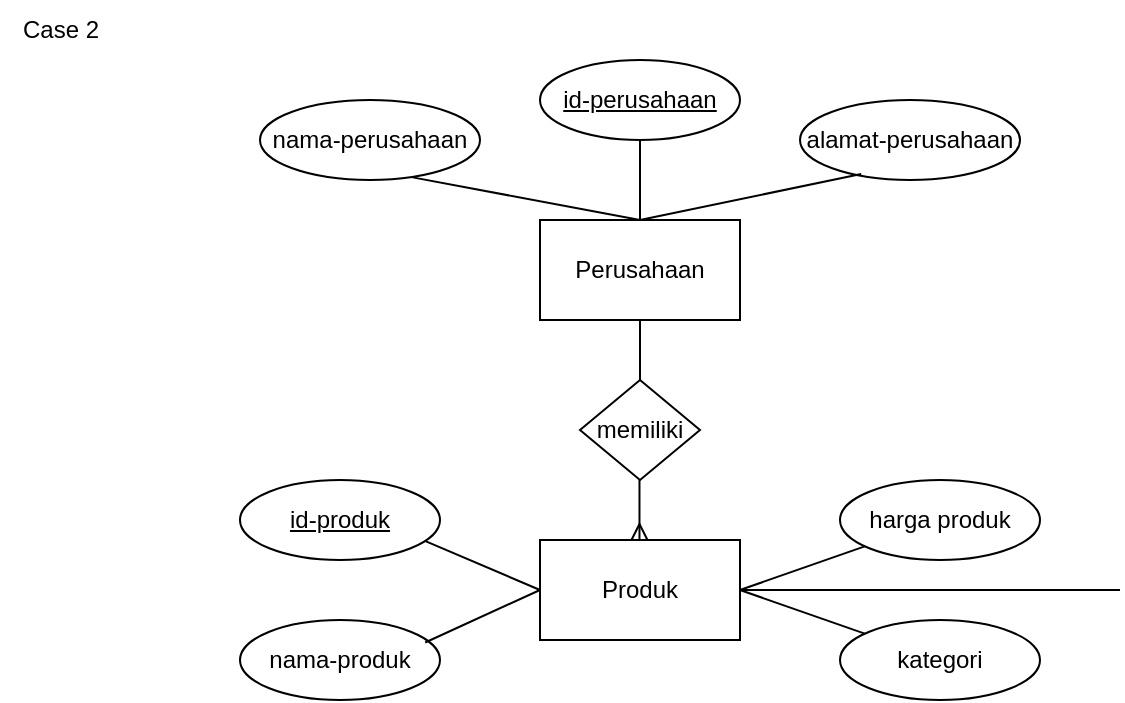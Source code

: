 <mxfile version="21.0.6" type="github">
  <diagram name="Page-1" id="Ky6xbdd2wmTj1Mj3_75G">
    <mxGraphModel dx="1032" dy="557" grid="1" gridSize="10" guides="1" tooltips="1" connect="1" arrows="1" fold="1" page="1" pageScale="1" pageWidth="850" pageHeight="1100" math="0" shadow="0">
      <root>
        <mxCell id="0" />
        <mxCell id="1" parent="0" />
        <mxCell id="z4PcFgmPRDwHXmjGW__j-1" value="Case 2" style="text;html=1;align=center;verticalAlign=middle;resizable=0;points=[];autosize=1;strokeColor=none;fillColor=none;" parent="1" vertex="1">
          <mxGeometry x="30" y="10" width="60" height="30" as="geometry" />
        </mxCell>
        <mxCell id="z4PcFgmPRDwHXmjGW__j-18" value="Perusahaan" style="html=1;dashed=0;whiteSpace=wrap;" parent="1" vertex="1">
          <mxGeometry x="300" y="120" width="100" height="50" as="geometry" />
        </mxCell>
        <mxCell id="z4PcFgmPRDwHXmjGW__j-19" value="&lt;u&gt;id-perusahaan&lt;/u&gt;" style="ellipse;whiteSpace=wrap;html=1;align=center;" parent="1" vertex="1">
          <mxGeometry x="300" y="40" width="100" height="40" as="geometry" />
        </mxCell>
        <mxCell id="z4PcFgmPRDwHXmjGW__j-20" value="nama-perusahaan" style="ellipse;whiteSpace=wrap;html=1;align=center;" parent="1" vertex="1">
          <mxGeometry x="160" y="60" width="110" height="40" as="geometry" />
        </mxCell>
        <mxCell id="z4PcFgmPRDwHXmjGW__j-21" value="alamat-perusahaan" style="ellipse;whiteSpace=wrap;html=1;align=center;" parent="1" vertex="1">
          <mxGeometry x="430" y="60" width="110" height="40" as="geometry" />
        </mxCell>
        <mxCell id="z4PcFgmPRDwHXmjGW__j-24" value="" style="endArrow=none;html=1;rounded=0;entryX=0.5;entryY=0;entryDx=0;entryDy=0;exitX=0.5;exitY=1;exitDx=0;exitDy=0;" parent="1" source="z4PcFgmPRDwHXmjGW__j-19" target="z4PcFgmPRDwHXmjGW__j-18" edge="1">
          <mxGeometry relative="1" as="geometry">
            <mxPoint x="300" y="70" as="sourcePoint" />
            <mxPoint x="380" y="130" as="targetPoint" />
          </mxGeometry>
        </mxCell>
        <mxCell id="z4PcFgmPRDwHXmjGW__j-26" value="" style="endArrow=none;html=1;rounded=0;entryX=0.5;entryY=0;entryDx=0;entryDy=0;exitX=0.694;exitY=0.967;exitDx=0;exitDy=0;exitPerimeter=0;" parent="1" source="z4PcFgmPRDwHXmjGW__j-20" target="z4PcFgmPRDwHXmjGW__j-18" edge="1">
          <mxGeometry relative="1" as="geometry">
            <mxPoint x="360" y="90" as="sourcePoint" />
            <mxPoint x="360" y="130" as="targetPoint" />
          </mxGeometry>
        </mxCell>
        <mxCell id="z4PcFgmPRDwHXmjGW__j-27" value="" style="endArrow=none;html=1;rounded=0;exitX=0.278;exitY=0.925;exitDx=0;exitDy=0;exitPerimeter=0;" parent="1" source="z4PcFgmPRDwHXmjGW__j-21" edge="1">
          <mxGeometry relative="1" as="geometry">
            <mxPoint x="460" y="120" as="sourcePoint" />
            <mxPoint x="350" y="120" as="targetPoint" />
          </mxGeometry>
        </mxCell>
        <mxCell id="z4PcFgmPRDwHXmjGW__j-30" style="edgeStyle=orthogonalEdgeStyle;rounded=0;orthogonalLoop=1;jettySize=auto;html=1;entryX=0.5;entryY=1;entryDx=0;entryDy=0;endArrow=none;endFill=0;" parent="1" source="z4PcFgmPRDwHXmjGW__j-29" target="z4PcFgmPRDwHXmjGW__j-18" edge="1">
          <mxGeometry relative="1" as="geometry" />
        </mxCell>
        <mxCell id="z4PcFgmPRDwHXmjGW__j-29" value="memiliki" style="shape=rhombus;html=1;dashed=0;whiteSpace=wrap;perimeter=rhombusPerimeter;" parent="1" vertex="1">
          <mxGeometry x="320" y="200" width="60" height="50" as="geometry" />
        </mxCell>
        <mxCell id="z4PcFgmPRDwHXmjGW__j-31" value="Produk" style="html=1;dashed=0;whiteSpace=wrap;" parent="1" vertex="1">
          <mxGeometry x="300" y="280" width="100" height="50" as="geometry" />
        </mxCell>
        <mxCell id="z4PcFgmPRDwHXmjGW__j-32" style="edgeStyle=orthogonalEdgeStyle;rounded=0;orthogonalLoop=1;jettySize=auto;html=1;entryX=0.5;entryY=1;entryDx=0;entryDy=0;endArrow=none;endFill=0;startArrow=ERmany;startFill=0;" parent="1" edge="1">
          <mxGeometry relative="1" as="geometry">
            <mxPoint x="349.74" y="280" as="sourcePoint" />
            <mxPoint x="349.74" y="250" as="targetPoint" />
          </mxGeometry>
        </mxCell>
        <mxCell id="z4PcFgmPRDwHXmjGW__j-33" value="&lt;u&gt;id-produk&lt;/u&gt;" style="ellipse;whiteSpace=wrap;html=1;align=center;" parent="1" vertex="1">
          <mxGeometry x="150" y="250" width="100" height="40" as="geometry" />
        </mxCell>
        <mxCell id="z4PcFgmPRDwHXmjGW__j-35" value="nama-produk" style="ellipse;whiteSpace=wrap;html=1;align=center;" parent="1" vertex="1">
          <mxGeometry x="150" y="320" width="100" height="40" as="geometry" />
        </mxCell>
        <mxCell id="z4PcFgmPRDwHXmjGW__j-36" value="harga produk" style="ellipse;whiteSpace=wrap;html=1;align=center;" parent="1" vertex="1">
          <mxGeometry x="450" y="250" width="100" height="40" as="geometry" />
        </mxCell>
        <mxCell id="z4PcFgmPRDwHXmjGW__j-37" value="kategori" style="ellipse;whiteSpace=wrap;html=1;align=center;" parent="1" vertex="1">
          <mxGeometry x="450" y="320" width="100" height="40" as="geometry" />
        </mxCell>
        <mxCell id="z4PcFgmPRDwHXmjGW__j-39" value="" style="endArrow=none;html=1;rounded=0;entryX=0;entryY=0.5;entryDx=0;entryDy=0;exitX=0.927;exitY=0.764;exitDx=0;exitDy=0;exitPerimeter=0;" parent="1" source="z4PcFgmPRDwHXmjGW__j-33" target="z4PcFgmPRDwHXmjGW__j-31" edge="1">
          <mxGeometry relative="1" as="geometry">
            <mxPoint x="290" y="220" as="sourcePoint" />
            <mxPoint x="290" y="260" as="targetPoint" />
          </mxGeometry>
        </mxCell>
        <mxCell id="z4PcFgmPRDwHXmjGW__j-40" value="" style="endArrow=none;html=1;rounded=0;entryX=0;entryY=0.5;entryDx=0;entryDy=0;exitX=0.926;exitY=0.281;exitDx=0;exitDy=0;exitPerimeter=0;" parent="1" source="z4PcFgmPRDwHXmjGW__j-35" target="z4PcFgmPRDwHXmjGW__j-31" edge="1">
          <mxGeometry relative="1" as="geometry">
            <mxPoint x="253" y="291" as="sourcePoint" />
            <mxPoint x="310" y="315" as="targetPoint" />
          </mxGeometry>
        </mxCell>
        <mxCell id="z4PcFgmPRDwHXmjGW__j-41" value="" style="endArrow=none;html=1;rounded=0;exitX=1;exitY=0.5;exitDx=0;exitDy=0;" parent="1" source="z4PcFgmPRDwHXmjGW__j-31" target="z4PcFgmPRDwHXmjGW__j-36" edge="1">
          <mxGeometry relative="1" as="geometry">
            <mxPoint x="260" y="340" as="sourcePoint" />
            <mxPoint x="410" y="350" as="targetPoint" />
          </mxGeometry>
        </mxCell>
        <mxCell id="z4PcFgmPRDwHXmjGW__j-42" value="" style="endArrow=none;html=1;rounded=0;exitX=1;exitY=0.5;exitDx=0;exitDy=0;" parent="1" source="z4PcFgmPRDwHXmjGW__j-31" target="z4PcFgmPRDwHXmjGW__j-37" edge="1">
          <mxGeometry relative="1" as="geometry">
            <mxPoint x="410" y="315" as="sourcePoint" />
            <mxPoint x="472" y="293" as="targetPoint" />
          </mxGeometry>
        </mxCell>
        <mxCell id="z4PcFgmPRDwHXmjGW__j-43" value="" style="endArrow=none;html=1;rounded=0;exitX=1;exitY=0.5;exitDx=0;exitDy=0;" parent="1" source="z4PcFgmPRDwHXmjGW__j-31" edge="1">
          <mxGeometry relative="1" as="geometry">
            <mxPoint x="410" y="315" as="sourcePoint" />
            <mxPoint x="590" y="305" as="targetPoint" />
          </mxGeometry>
        </mxCell>
      </root>
    </mxGraphModel>
  </diagram>
</mxfile>
